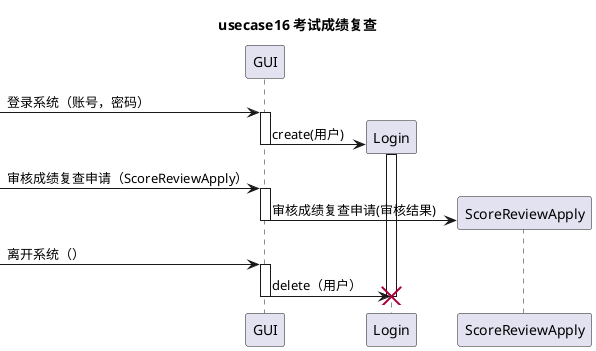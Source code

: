 @startuml
title usecase16 **考试成绩复查**


[-> GUI : 登录系统（账号，密码）
activate GUI
create Login
GUI -> Login : create(用户)
activate Login
deactivate GUI

[-> GUI : 审核成绩复查申请（ScoreReviewApply）
activate GUI
create ScoreReviewApply
GUI -> ScoreReviewApply : 审核成绩复查申请(审核结果)
deactivate GUI

[-> GUI : 离开系统（）
activate GUI

GUI -> Login : delete（用户）
destroy Login
deactivate GUI
@enduml